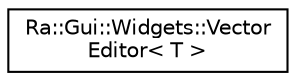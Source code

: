 digraph "Graphical Class Hierarchy"
{
 // INTERACTIVE_SVG=YES
 // LATEX_PDF_SIZE
  edge [fontname="Helvetica",fontsize="10",labelfontname="Helvetica",labelfontsize="10"];
  node [fontname="Helvetica",fontsize="10",shape=record];
  rankdir="LR";
  Node0 [label="Ra::Gui::Widgets::Vector\lEditor\< T \>",height=0.2,width=0.4,color="black", fillcolor="white", style="filled",URL="$classRa_1_1Gui_1_1Widgets_1_1VectorEditor.html",tooltip=" "];
}

